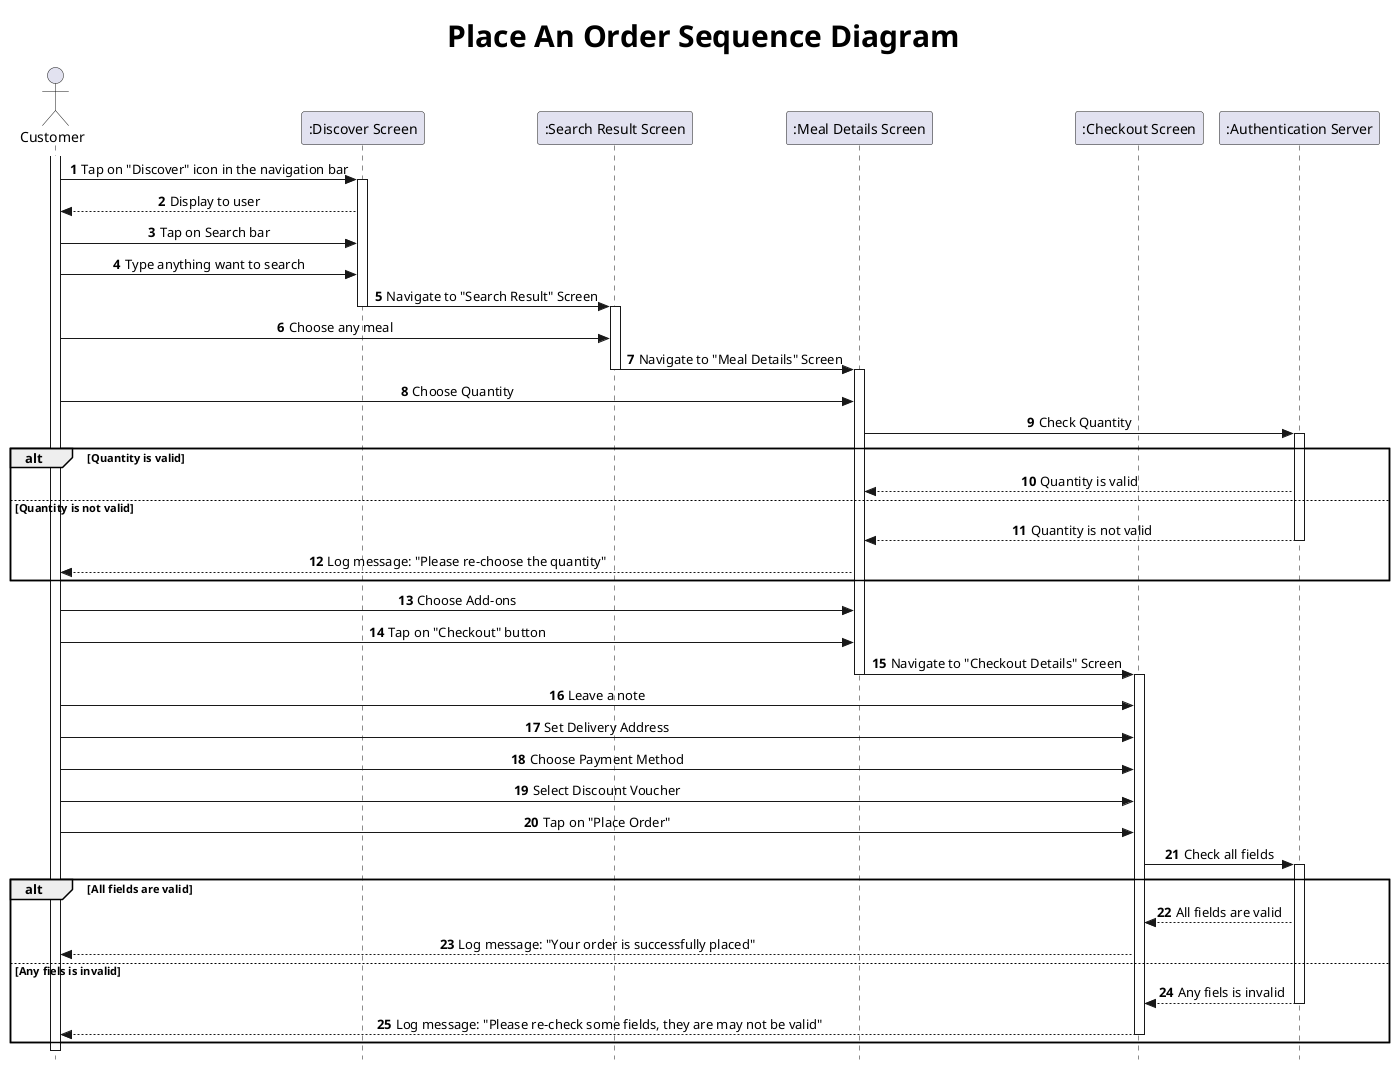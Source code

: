 @startuml Place An Order Sequence Diagram

title <size: 30> Place An Order Sequence Diagram

skinparam Style strictuml
skinparam sequenceMessageAlign center

actor "Customer" as Cm
participant ":Discover Screen" as DS
participant ":Search Result Screen" as SR
participant ":Meal Details Screen" as MD
participant ":Checkout Screen" as Ck
participant ":Authentication Server" as AS

autonumber

activate Cm
Cm -> DS: Tap on "Discover" icon in the navigation bar
activate DS
DS --> Cm: Display to user
Cm -> DS: Tap on Search bar
Cm -> DS: Type anything want to search
DS -> SR: Navigate to "Search Result" Screen
deactivate DS

activate SR
Cm -> SR: Choose any meal
SR -> MD: Navigate to "Meal Details" Screen
deactivate SR
activate MD
Cm -> MD: Choose Quantity
MD -> AS: Check Quantity
activate AS

alt Quantity is valid
    AS --> MD: Quantity is valid
else Quantity is not valid
    AS --> MD: Quantity is not valid
    deactivate AS
    MD --> Cm: Log message: "Please re-choose the quantity"
end 

Cm -> MD: Choose Add-ons
Cm -> MD: Tap on "Checkout" button
MD -> Ck: Navigate to "Checkout Details" Screen
deactivate MD
activate Ck
Cm -> Ck: Leave a note
Cm -> Ck: Set Delivery Address
Cm -> Ck: Choose Payment Method
Cm -> Ck: Select Discount Voucher
Cm -> Ck: Tap on "Place Order"

Ck -> AS: Check all fields
activate AS
alt All fields are valid
    AS --> Ck: All fields are valid
    Ck --> Cm: Log message: "Your order is successfully placed"
else Any fiels is invalid
    AS --> Ck: Any fiels is invalid
    deactivate AS
    Ck --> Cm: Log message: "Please re-check some fields, they are may not be valid"
    deactivate Ck
end

@enduml